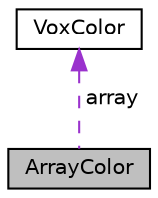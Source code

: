 digraph "ArrayColor"
{
 // LATEX_PDF_SIZE
  edge [fontname="Helvetica",fontsize="10",labelfontname="Helvetica",labelfontsize="10"];
  node [fontname="Helvetica",fontsize="10",shape=record];
  Node1 [label="ArrayColor",height=0.2,width=0.4,color="black", fillcolor="grey75", style="filled", fontcolor="black",tooltip=" "];
  Node2 -> Node1 [dir="back",color="darkorchid3",fontsize="10",style="dashed",label=" array" ];
  Node2 [label="VoxColor",height=0.2,width=0.4,color="black", fillcolor="white", style="filled",URL="$structVoxColor.html",tooltip=" "];
}
